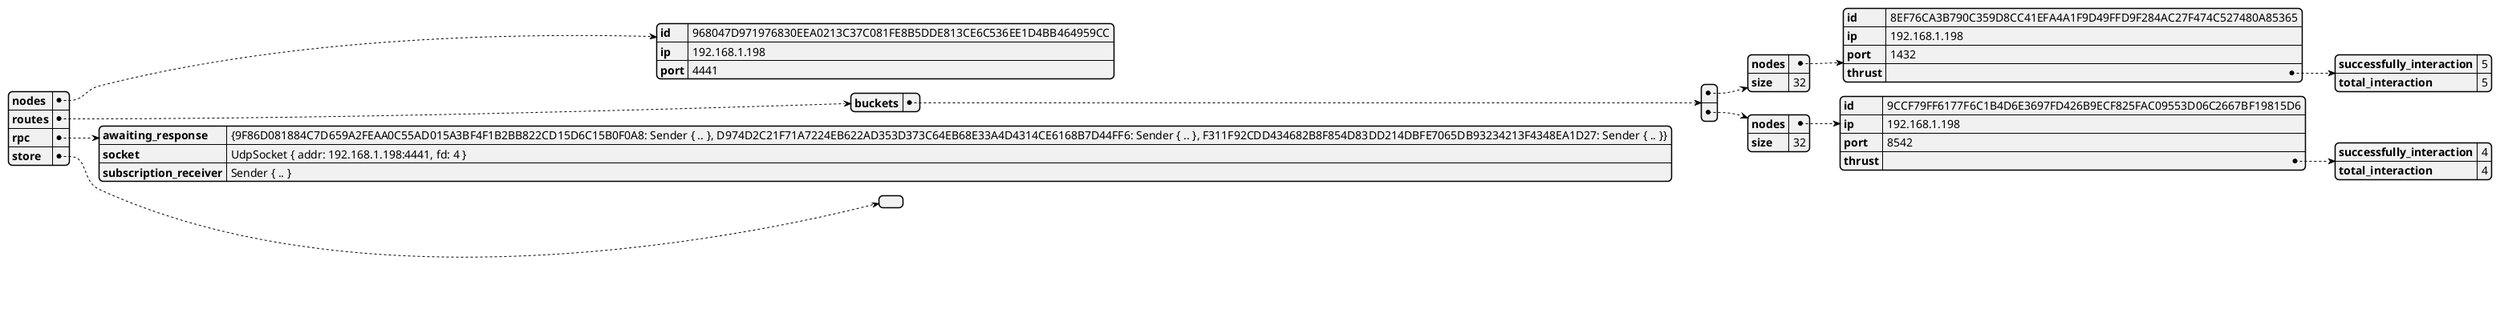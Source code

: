 @startjson
{"nodes":{"id":"968047D971976830EEA0213C37C081FE8B5DDE813CE6C536EE1D4BB464959CC","ip":"192.168.1.198","port":4441},"routes":{"buckets":[{"nodes":{"id":"8EF76CA3B790C359D8CC41EFA4A1F9D49FFD9F284AC27F474C527480A85365","ip":"192.168.1.198","port":1432,"thrust":{"successfully_interaction":5,"total_interaction":5}},"size":32},{"nodes":{"id":"9CCF79FF6177F6C1B4D6E3697FD426B9ECF825FAC09553D06C2667BF19815D6","ip":"192.168.1.198","port":8542,"thrust":{"successfully_interaction":4,"total_interaction":4}},"size":32}]},"rpc":{"awaiting_response":"{9F86D081884C7D659A2FEAA0C55AD015A3BF4F1B2BB822CD15D6C15B0F0A8: Sender { .. }, D974D2C21F71A7224EB622AD353D373C64EB68E33A4D4314CE6168B7D44FF6: Sender { .. }, F311F92CDD434682B8F854D83DD214DBFE7065DB93234213F4348EA1D27: Sender { .. }}","socket":"UdpSocket { addr: 192.168.1.198:4441, fd: 4 }","subscription_receiver":"Sender { .. }"},"store":[]}
@endjson